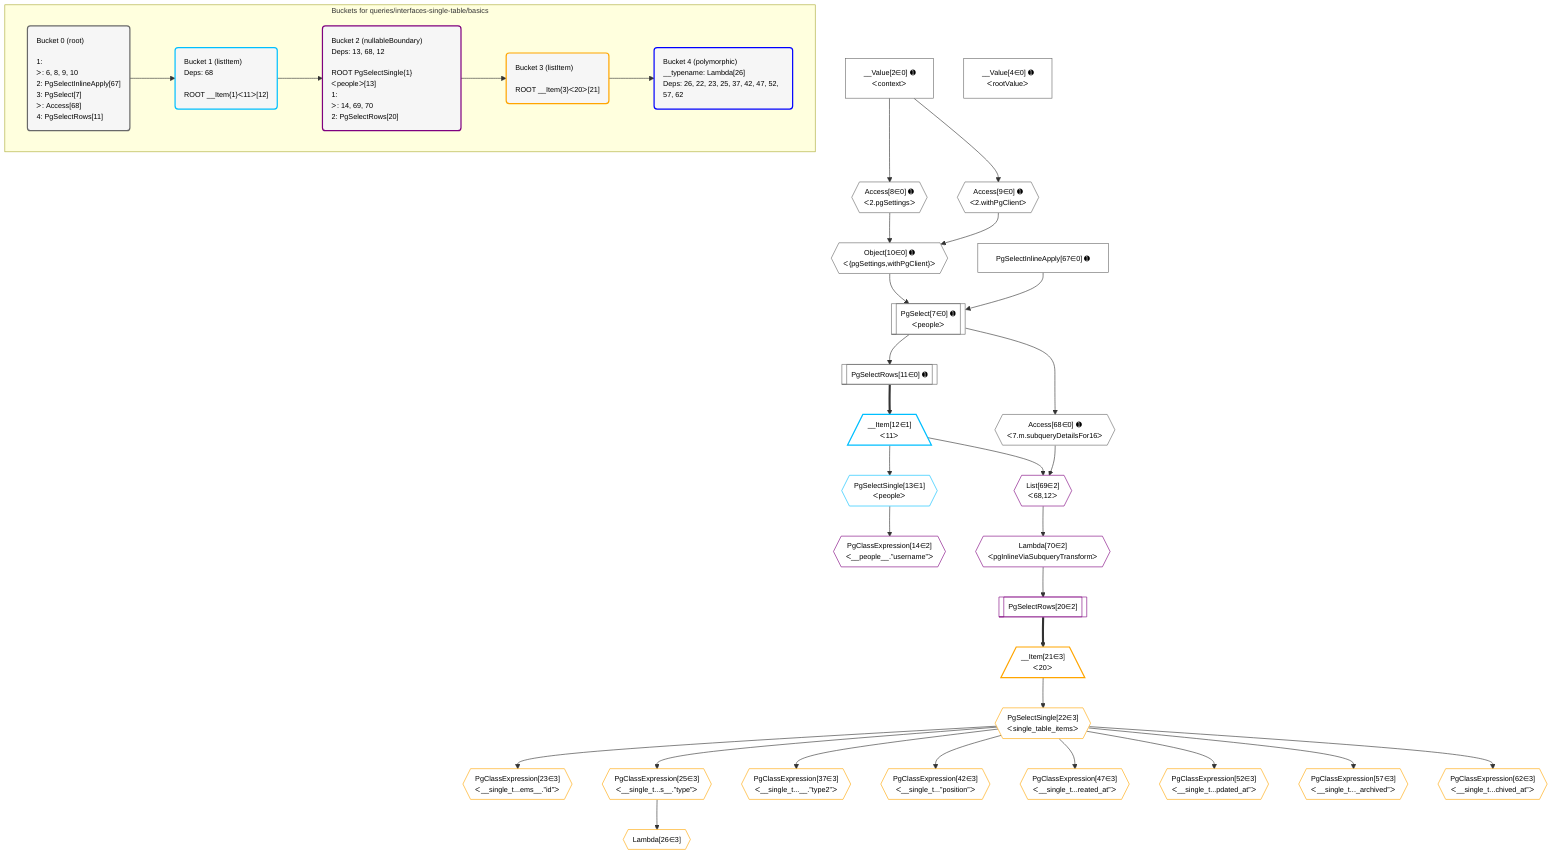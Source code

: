 %%{init: {'themeVariables': { 'fontSize': '12px'}}}%%
graph TD
    classDef path fill:#eee,stroke:#000,color:#000
    classDef plan fill:#fff,stroke-width:1px,color:#000
    classDef itemplan fill:#fff,stroke-width:2px,color:#000
    classDef unbatchedplan fill:#dff,stroke-width:1px,color:#000
    classDef sideeffectplan fill:#fcc,stroke-width:2px,color:#000
    classDef bucket fill:#f6f6f6,color:#000,stroke-width:2px,text-align:left

    subgraph "Buckets for queries/interfaces-single-table/basics"
    Bucket0("Bucket 0 (root)<br /><br />1: <br />ᐳ: 6, 8, 9, 10<br />2: PgSelectInlineApply[67]<br />3: PgSelect[7]<br />ᐳ: Access[68]<br />4: PgSelectRows[11]"):::bucket
    Bucket1("Bucket 1 (listItem)<br />Deps: 68<br /><br />ROOT __Item{1}ᐸ11ᐳ[12]"):::bucket
    Bucket2("Bucket 2 (nullableBoundary)<br />Deps: 13, 68, 12<br /><br />ROOT PgSelectSingle{1}ᐸpeopleᐳ[13]<br />1: <br />ᐳ: 14, 69, 70<br />2: PgSelectRows[20]"):::bucket
    Bucket3("Bucket 3 (listItem)<br /><br />ROOT __Item{3}ᐸ20ᐳ[21]"):::bucket
    Bucket4("Bucket 4 (polymorphic)<br />__typename: Lambda[26]<br />Deps: 26, 22, 23, 25, 37, 42, 47, 52, 57, 62"):::bucket
    end
    Bucket0 --> Bucket1
    Bucket1 --> Bucket2
    Bucket2 --> Bucket3
    Bucket3 --> Bucket4

    %% plan dependencies
    PgSelect7[["PgSelect[7∈0] ➊<br />ᐸpeopleᐳ"]]:::plan
    Object10{{"Object[10∈0] ➊<br />ᐸ{pgSettings,withPgClient}ᐳ"}}:::plan
    PgSelectInlineApply67["PgSelectInlineApply[67∈0] ➊"]:::plan
    Object10 & PgSelectInlineApply67 --> PgSelect7
    Access8{{"Access[8∈0] ➊<br />ᐸ2.pgSettingsᐳ"}}:::plan
    Access9{{"Access[9∈0] ➊<br />ᐸ2.withPgClientᐳ"}}:::plan
    Access8 & Access9 --> Object10
    __Value2["__Value[2∈0] ➊<br />ᐸcontextᐳ"]:::plan
    __Value2 --> Access8
    __Value2 --> Access9
    PgSelectRows11[["PgSelectRows[11∈0] ➊"]]:::plan
    PgSelect7 --> PgSelectRows11
    Access68{{"Access[68∈0] ➊<br />ᐸ7.m.subqueryDetailsFor16ᐳ"}}:::plan
    PgSelect7 --> Access68
    __Value4["__Value[4∈0] ➊<br />ᐸrootValueᐳ"]:::plan
    __Item12[/"__Item[12∈1]<br />ᐸ11ᐳ"\]:::itemplan
    PgSelectRows11 ==> __Item12
    PgSelectSingle13{{"PgSelectSingle[13∈1]<br />ᐸpeopleᐳ"}}:::plan
    __Item12 --> PgSelectSingle13
    List69{{"List[69∈2]<br />ᐸ68,12ᐳ"}}:::plan
    Access68 & __Item12 --> List69
    PgClassExpression14{{"PgClassExpression[14∈2]<br />ᐸ__people__.”username”ᐳ"}}:::plan
    PgSelectSingle13 --> PgClassExpression14
    PgSelectRows20[["PgSelectRows[20∈2]"]]:::plan
    Lambda70{{"Lambda[70∈2]<br />ᐸpgInlineViaSubqueryTransformᐳ"}}:::plan
    Lambda70 --> PgSelectRows20
    List69 --> Lambda70
    __Item21[/"__Item[21∈3]<br />ᐸ20ᐳ"\]:::itemplan
    PgSelectRows20 ==> __Item21
    PgSelectSingle22{{"PgSelectSingle[22∈3]<br />ᐸsingle_table_itemsᐳ"}}:::plan
    __Item21 --> PgSelectSingle22
    PgClassExpression23{{"PgClassExpression[23∈3]<br />ᐸ__single_t...ems__.”id”ᐳ"}}:::plan
    PgSelectSingle22 --> PgClassExpression23
    PgClassExpression25{{"PgClassExpression[25∈3]<br />ᐸ__single_t...s__.”type”ᐳ"}}:::plan
    PgSelectSingle22 --> PgClassExpression25
    Lambda26{{"Lambda[26∈3]"}}:::plan
    PgClassExpression25 --> Lambda26
    PgClassExpression37{{"PgClassExpression[37∈3]<br />ᐸ__single_t...__.”type2”ᐳ"}}:::plan
    PgSelectSingle22 --> PgClassExpression37
    PgClassExpression42{{"PgClassExpression[42∈3]<br />ᐸ__single_t...”position”ᐳ"}}:::plan
    PgSelectSingle22 --> PgClassExpression42
    PgClassExpression47{{"PgClassExpression[47∈3]<br />ᐸ__single_t...reated_at”ᐳ"}}:::plan
    PgSelectSingle22 --> PgClassExpression47
    PgClassExpression52{{"PgClassExpression[52∈3]<br />ᐸ__single_t...pdated_at”ᐳ"}}:::plan
    PgSelectSingle22 --> PgClassExpression52
    PgClassExpression57{{"PgClassExpression[57∈3]<br />ᐸ__single_t..._archived”ᐳ"}}:::plan
    PgSelectSingle22 --> PgClassExpression57
    PgClassExpression62{{"PgClassExpression[62∈3]<br />ᐸ__single_t...chived_at”ᐳ"}}:::plan
    PgSelectSingle22 --> PgClassExpression62

    %% define steps
    classDef bucket0 stroke:#696969
    class Bucket0,__Value2,__Value4,PgSelect7,Access8,Access9,Object10,PgSelectRows11,PgSelectInlineApply67,Access68 bucket0
    classDef bucket1 stroke:#00bfff
    class Bucket1,__Item12,PgSelectSingle13 bucket1
    classDef bucket2 stroke:#7f007f
    class Bucket2,PgClassExpression14,PgSelectRows20,List69,Lambda70 bucket2
    classDef bucket3 stroke:#ffa500
    class Bucket3,__Item21,PgSelectSingle22,PgClassExpression23,PgClassExpression25,Lambda26,PgClassExpression37,PgClassExpression42,PgClassExpression47,PgClassExpression52,PgClassExpression57,PgClassExpression62 bucket3
    classDef bucket4 stroke:#0000ff
    class Bucket4 bucket4